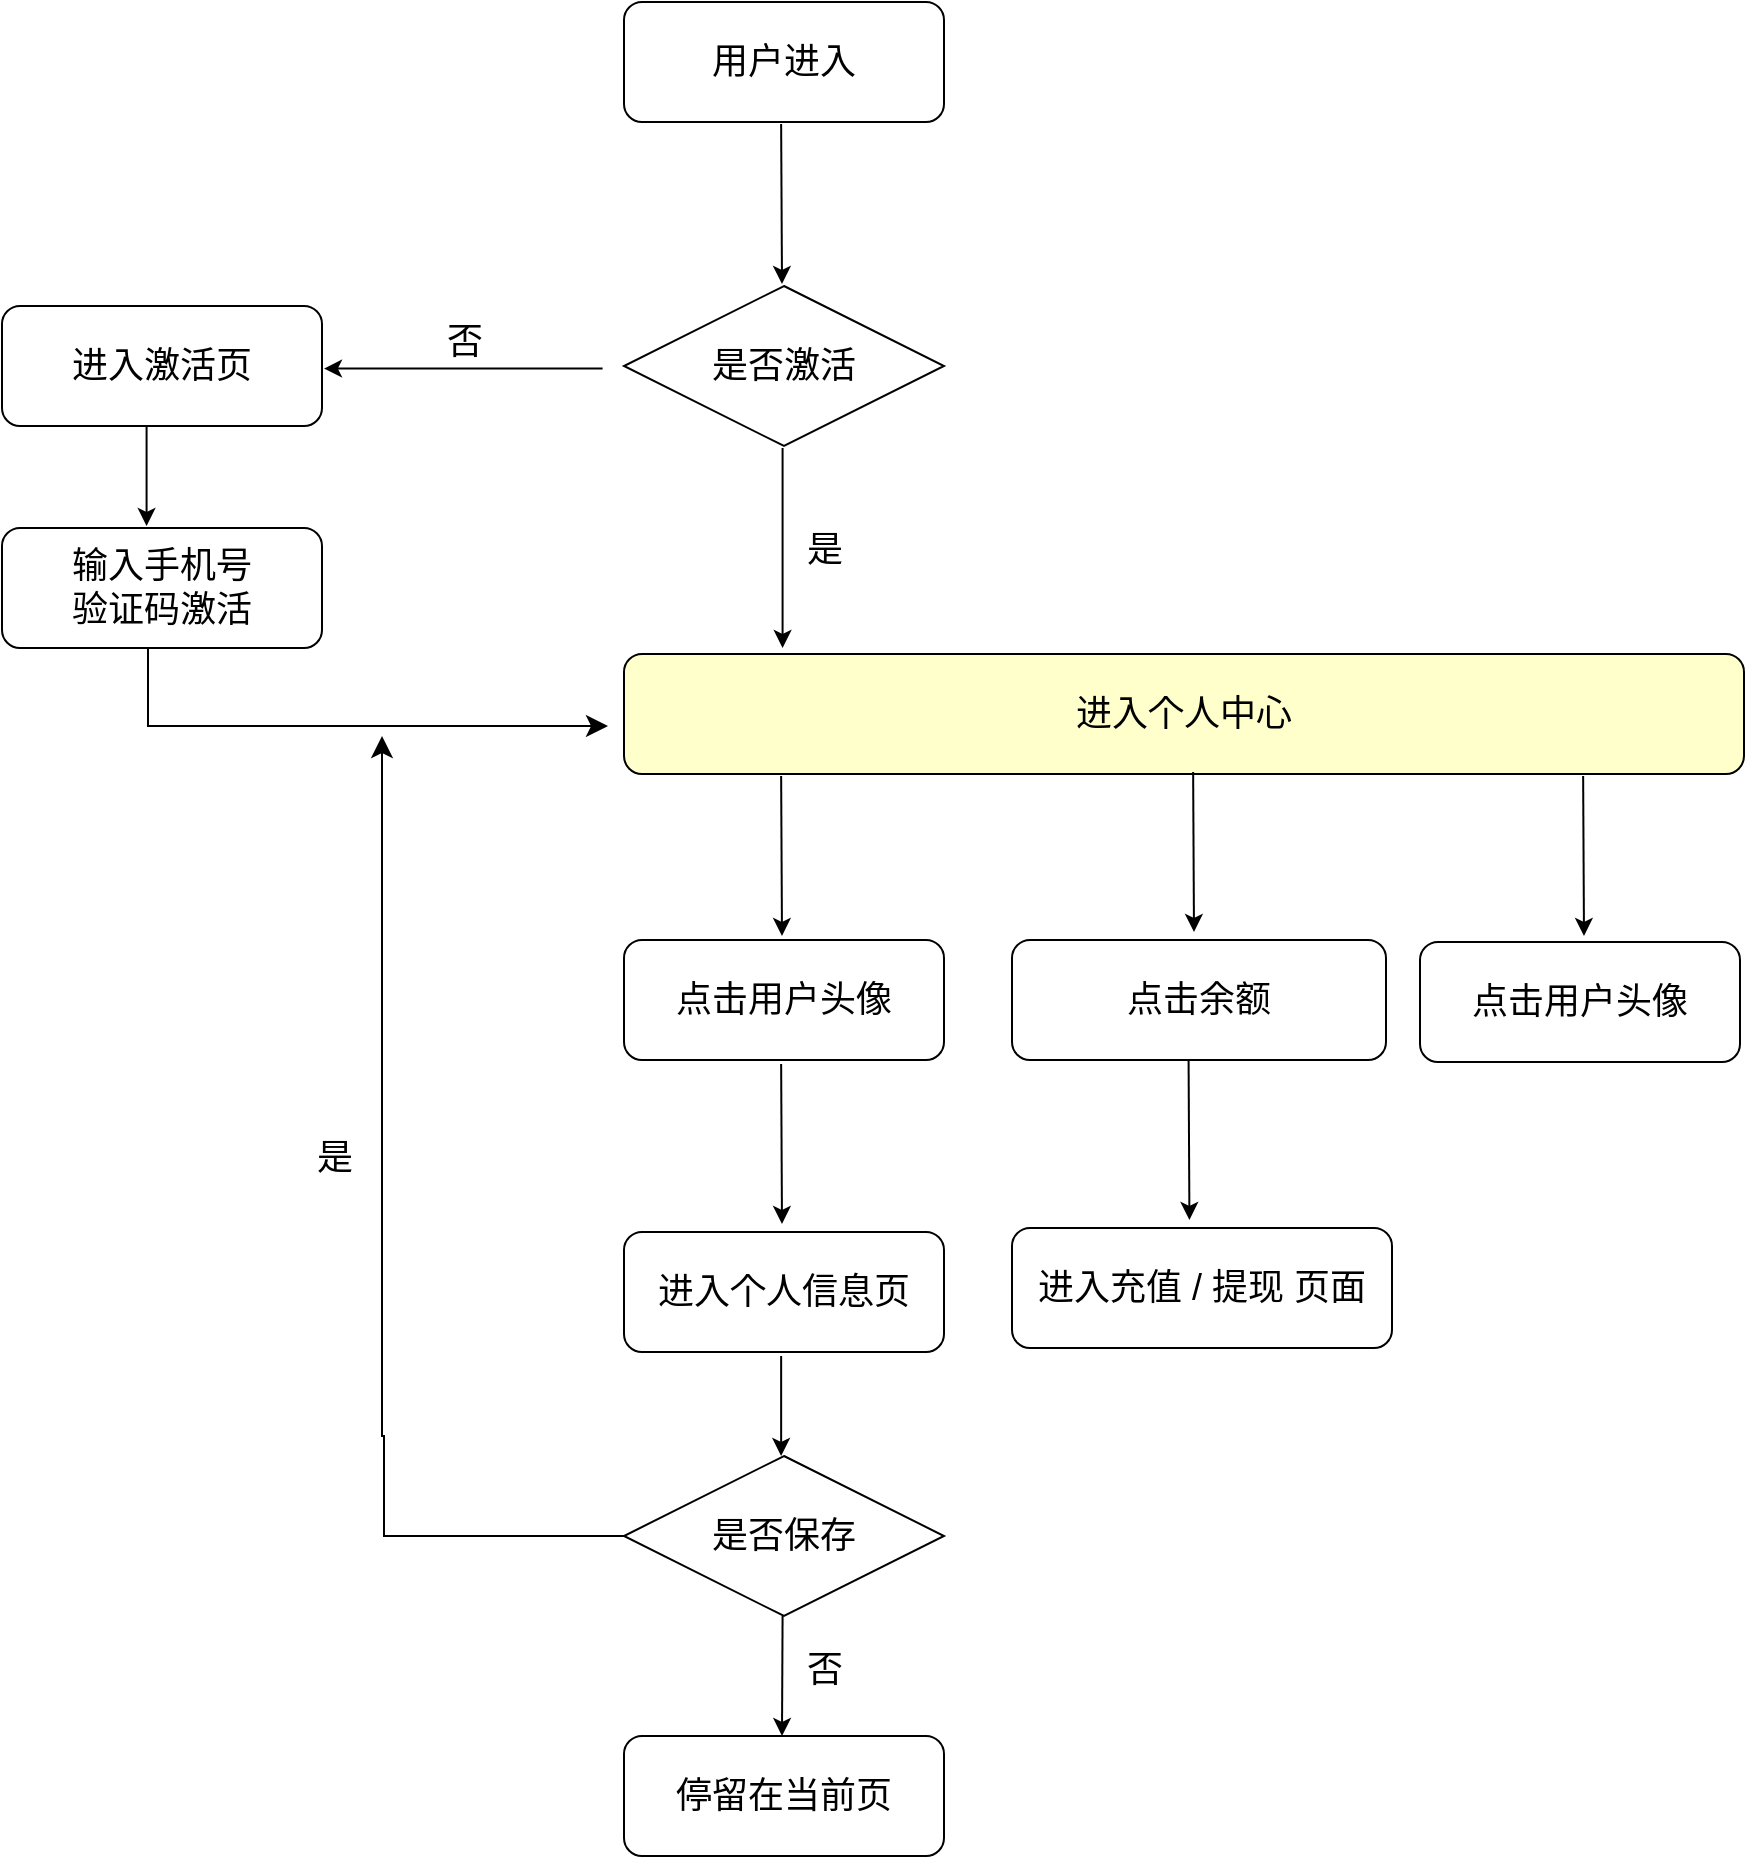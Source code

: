 <mxfile version="21.2.9" type="github">
  <diagram name="第 1 页" id="RvbOkiFRiEU_Y_Q_C5jR">
    <mxGraphModel dx="3154" dy="1953" grid="1" gridSize="10" guides="1" tooltips="1" connect="1" arrows="1" fold="1" page="1" pageScale="1" pageWidth="827" pageHeight="1169" math="0" shadow="0">
      <root>
        <mxCell id="0" />
        <mxCell id="1" parent="0" />
        <mxCell id="TUClwBRdHytam8DGEJX_-2" value="&lt;font style=&quot;font-size: 18px;&quot;&gt;用户进入&lt;/font&gt;" style="rounded=1;whiteSpace=wrap;html=1;" vertex="1" parent="1">
          <mxGeometry x="-1200" y="-1117" width="160" height="60" as="geometry" />
        </mxCell>
        <mxCell id="TUClwBRdHytam8DGEJX_-6" value="&lt;font style=&quot;font-size: 18px;&quot;&gt;是否激活&lt;/font&gt;" style="rhombus;whiteSpace=wrap;html=1;" vertex="1" parent="1">
          <mxGeometry x="-1200" y="-975" width="160" height="80" as="geometry" />
        </mxCell>
        <mxCell id="TUClwBRdHytam8DGEJX_-8" value="" style="endArrow=classic;html=1;rounded=0;" edge="1" parent="1">
          <mxGeometry width="50" height="50" relative="1" as="geometry">
            <mxPoint x="-1120.71" y="-894" as="sourcePoint" />
            <mxPoint x="-1120.71" y="-794" as="targetPoint" />
          </mxGeometry>
        </mxCell>
        <mxCell id="TUClwBRdHytam8DGEJX_-10" value="&lt;font style=&quot;font-size: 18px;&quot;&gt;是&lt;/font&gt;" style="text;html=1;align=center;verticalAlign=middle;resizable=0;points=[];autosize=1;strokeColor=none;fillColor=none;" vertex="1" parent="1">
          <mxGeometry x="-1120" y="-863" width="40" height="40" as="geometry" />
        </mxCell>
        <mxCell id="TUClwBRdHytam8DGEJX_-11" value="" style="endArrow=classic;html=1;rounded=0;" edge="1" parent="1">
          <mxGeometry width="50" height="50" relative="1" as="geometry">
            <mxPoint x="-1210.71" y="-933.71" as="sourcePoint" />
            <mxPoint x="-1350" y="-933.71" as="targetPoint" />
          </mxGeometry>
        </mxCell>
        <mxCell id="TUClwBRdHytam8DGEJX_-13" value="&lt;font style=&quot;font-size: 18px;&quot;&gt;否&lt;/font&gt;" style="text;html=1;align=center;verticalAlign=middle;resizable=0;points=[];autosize=1;strokeColor=none;fillColor=none;" vertex="1" parent="1">
          <mxGeometry x="-1300" y="-967" width="40" height="40" as="geometry" />
        </mxCell>
        <mxCell id="TUClwBRdHytam8DGEJX_-14" value="&lt;font style=&quot;font-size: 18px;&quot;&gt;进入个人中心&lt;/font&gt;" style="rounded=1;whiteSpace=wrap;html=1;fillColor=#FFFFCC;" vertex="1" parent="1">
          <mxGeometry x="-1200" y="-791" width="560" height="60" as="geometry" />
        </mxCell>
        <mxCell id="TUClwBRdHytam8DGEJX_-15" value="&lt;font style=&quot;font-size: 18px;&quot;&gt;进入激活页&lt;/font&gt;" style="rounded=1;whiteSpace=wrap;html=1;" vertex="1" parent="1">
          <mxGeometry x="-1511" y="-965" width="160" height="60" as="geometry" />
        </mxCell>
        <mxCell id="TUClwBRdHytam8DGEJX_-17" value="" style="edgeStyle=segmentEdgeStyle;endArrow=classic;html=1;curved=0;rounded=0;endSize=8;startSize=8;" edge="1" parent="1">
          <mxGeometry width="50" height="50" relative="1" as="geometry">
            <mxPoint x="-1438" y="-796" as="sourcePoint" />
            <mxPoint x="-1208" y="-755" as="targetPoint" />
            <Array as="points">
              <mxPoint x="-1438" y="-755" />
            </Array>
          </mxGeometry>
        </mxCell>
        <mxCell id="TUClwBRdHytam8DGEJX_-18" value="&lt;font style=&quot;font-size: 18px;&quot;&gt;输入手机号&lt;br&gt;验证码激活&lt;br&gt;&lt;/font&gt;" style="rounded=1;whiteSpace=wrap;html=1;" vertex="1" parent="1">
          <mxGeometry x="-1511" y="-854" width="160" height="60" as="geometry" />
        </mxCell>
        <mxCell id="TUClwBRdHytam8DGEJX_-19" value="" style="endArrow=classic;html=1;rounded=0;" edge="1" parent="1">
          <mxGeometry width="50" height="50" relative="1" as="geometry">
            <mxPoint x="-1438.71" y="-905" as="sourcePoint" />
            <mxPoint x="-1438.71" y="-855" as="targetPoint" />
          </mxGeometry>
        </mxCell>
        <mxCell id="TUClwBRdHytam8DGEJX_-20" value="" style="endArrow=classic;html=1;rounded=0;" edge="1" parent="1">
          <mxGeometry width="50" height="50" relative="1" as="geometry">
            <mxPoint x="-1121.43" y="-730" as="sourcePoint" />
            <mxPoint x="-1121" y="-650" as="targetPoint" />
          </mxGeometry>
        </mxCell>
        <mxCell id="TUClwBRdHytam8DGEJX_-21" value="" style="endArrow=classic;html=1;rounded=0;" edge="1" parent="1">
          <mxGeometry width="50" height="50" relative="1" as="geometry">
            <mxPoint x="-1121.43" y="-1056" as="sourcePoint" />
            <mxPoint x="-1121" y="-976" as="targetPoint" />
          </mxGeometry>
        </mxCell>
        <mxCell id="TUClwBRdHytam8DGEJX_-22" value="&lt;font style=&quot;font-size: 18px;&quot;&gt;点击用户头像&lt;/font&gt;" style="rounded=1;whiteSpace=wrap;html=1;" vertex="1" parent="1">
          <mxGeometry x="-1200" y="-648" width="160" height="60" as="geometry" />
        </mxCell>
        <mxCell id="TUClwBRdHytam8DGEJX_-25" value="" style="endArrow=classic;html=1;rounded=0;" edge="1" parent="1">
          <mxGeometry width="50" height="50" relative="1" as="geometry">
            <mxPoint x="-1121.43" y="-586" as="sourcePoint" />
            <mxPoint x="-1121" y="-506" as="targetPoint" />
          </mxGeometry>
        </mxCell>
        <mxCell id="TUClwBRdHytam8DGEJX_-26" value="&lt;font style=&quot;font-size: 18px;&quot;&gt;进入个人信息页&lt;/font&gt;" style="rounded=1;whiteSpace=wrap;html=1;" vertex="1" parent="1">
          <mxGeometry x="-1200" y="-502" width="160" height="60" as="geometry" />
        </mxCell>
        <mxCell id="TUClwBRdHytam8DGEJX_-27" value="&lt;font style=&quot;font-size: 18px;&quot;&gt;是否保存&lt;/font&gt;" style="rhombus;whiteSpace=wrap;html=1;" vertex="1" parent="1">
          <mxGeometry x="-1200" y="-390" width="160" height="80" as="geometry" />
        </mxCell>
        <mxCell id="TUClwBRdHytam8DGEJX_-29" value="" style="endArrow=classic;html=1;rounded=0;" edge="1" parent="1">
          <mxGeometry width="50" height="50" relative="1" as="geometry">
            <mxPoint x="-1121.43" y="-440" as="sourcePoint" />
            <mxPoint x="-1121.43" y="-390" as="targetPoint" />
          </mxGeometry>
        </mxCell>
        <mxCell id="TUClwBRdHytam8DGEJX_-32" value="" style="edgeStyle=segmentEdgeStyle;endArrow=classic;html=1;curved=0;rounded=0;endSize=8;startSize=8;exitX=0;exitY=0.5;exitDx=0;exitDy=0;" edge="1" parent="1" source="TUClwBRdHytam8DGEJX_-27">
          <mxGeometry width="50" height="50" relative="1" as="geometry">
            <mxPoint x="-1220" y="-350" as="sourcePoint" />
            <mxPoint x="-1321" y="-750" as="targetPoint" />
            <Array as="points">
              <mxPoint x="-1320" y="-350" />
              <mxPoint x="-1320" y="-400" />
            </Array>
          </mxGeometry>
        </mxCell>
        <mxCell id="TUClwBRdHytam8DGEJX_-33" value="&lt;font style=&quot;font-size: 18px;&quot;&gt;是&lt;/font&gt;" style="text;html=1;align=center;verticalAlign=middle;resizable=0;points=[];autosize=1;strokeColor=none;fillColor=none;" vertex="1" parent="1">
          <mxGeometry x="-1365" y="-559" width="40" height="40" as="geometry" />
        </mxCell>
        <mxCell id="TUClwBRdHytam8DGEJX_-36" value="" style="endArrow=classic;html=1;rounded=0;" edge="1" parent="1">
          <mxGeometry width="50" height="50" relative="1" as="geometry">
            <mxPoint x="-1120.71" y="-310" as="sourcePoint" />
            <mxPoint x="-1121" y="-250" as="targetPoint" />
          </mxGeometry>
        </mxCell>
        <mxCell id="TUClwBRdHytam8DGEJX_-37" value="&lt;font style=&quot;font-size: 18px;&quot;&gt;否&lt;/font&gt;" style="text;html=1;align=center;verticalAlign=middle;resizable=0;points=[];autosize=1;strokeColor=none;fillColor=none;" vertex="1" parent="1">
          <mxGeometry x="-1120" y="-303" width="40" height="40" as="geometry" />
        </mxCell>
        <mxCell id="TUClwBRdHytam8DGEJX_-38" value="&lt;font style=&quot;font-size: 18px;&quot;&gt;停留在当前页&lt;/font&gt;" style="rounded=1;whiteSpace=wrap;html=1;" vertex="1" parent="1">
          <mxGeometry x="-1200" y="-250" width="160" height="60" as="geometry" />
        </mxCell>
        <mxCell id="TUClwBRdHytam8DGEJX_-39" value="" style="endArrow=classic;html=1;rounded=0;" edge="1" parent="1">
          <mxGeometry width="50" height="50" relative="1" as="geometry">
            <mxPoint x="-915.43" y="-732" as="sourcePoint" />
            <mxPoint x="-915" y="-652" as="targetPoint" />
          </mxGeometry>
        </mxCell>
        <mxCell id="TUClwBRdHytam8DGEJX_-40" value="&lt;font style=&quot;font-size: 18px;&quot;&gt;点击余额&lt;/font&gt;" style="rounded=1;whiteSpace=wrap;html=1;" vertex="1" parent="1">
          <mxGeometry x="-1006" y="-648" width="187" height="60" as="geometry" />
        </mxCell>
        <mxCell id="TUClwBRdHytam8DGEJX_-41" value="&lt;font style=&quot;font-size: 18px;&quot;&gt;点击用户头像&lt;/font&gt;" style="rounded=1;whiteSpace=wrap;html=1;" vertex="1" parent="1">
          <mxGeometry x="-802" y="-647" width="160" height="60" as="geometry" />
        </mxCell>
        <mxCell id="TUClwBRdHytam8DGEJX_-42" value="" style="endArrow=classic;html=1;rounded=0;" edge="1" parent="1">
          <mxGeometry width="50" height="50" relative="1" as="geometry">
            <mxPoint x="-720.43" y="-730" as="sourcePoint" />
            <mxPoint x="-720" y="-650" as="targetPoint" />
          </mxGeometry>
        </mxCell>
        <mxCell id="TUClwBRdHytam8DGEJX_-43" value="" style="endArrow=classic;html=1;rounded=0;" edge="1" parent="1">
          <mxGeometry width="50" height="50" relative="1" as="geometry">
            <mxPoint x="-917.71" y="-588" as="sourcePoint" />
            <mxPoint x="-917.28" y="-508" as="targetPoint" />
          </mxGeometry>
        </mxCell>
        <mxCell id="TUClwBRdHytam8DGEJX_-44" value="&lt;font style=&quot;font-size: 18px;&quot;&gt;进入充值 / 提现 页面&lt;/font&gt;" style="rounded=1;whiteSpace=wrap;html=1;" vertex="1" parent="1">
          <mxGeometry x="-1006" y="-504" width="190" height="60" as="geometry" />
        </mxCell>
      </root>
    </mxGraphModel>
  </diagram>
</mxfile>
